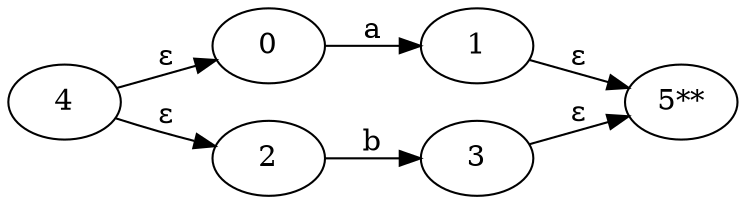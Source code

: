 digraph AFN {
	rankdir=LR size="8,5"
	4 [label=4]
	0 [label=0]
	1 [label=1]
	5 [label="5**"]
	2 [label=2]
	3 [label=3]
	4 -> 2 [label="ε"]
	4 -> 0 [label="ε"]
	0 -> 1 [label=a]
	1 -> 5 [label="ε"]
	2 -> 3 [label=b]
	3 -> 5 [label="ε"]
}
